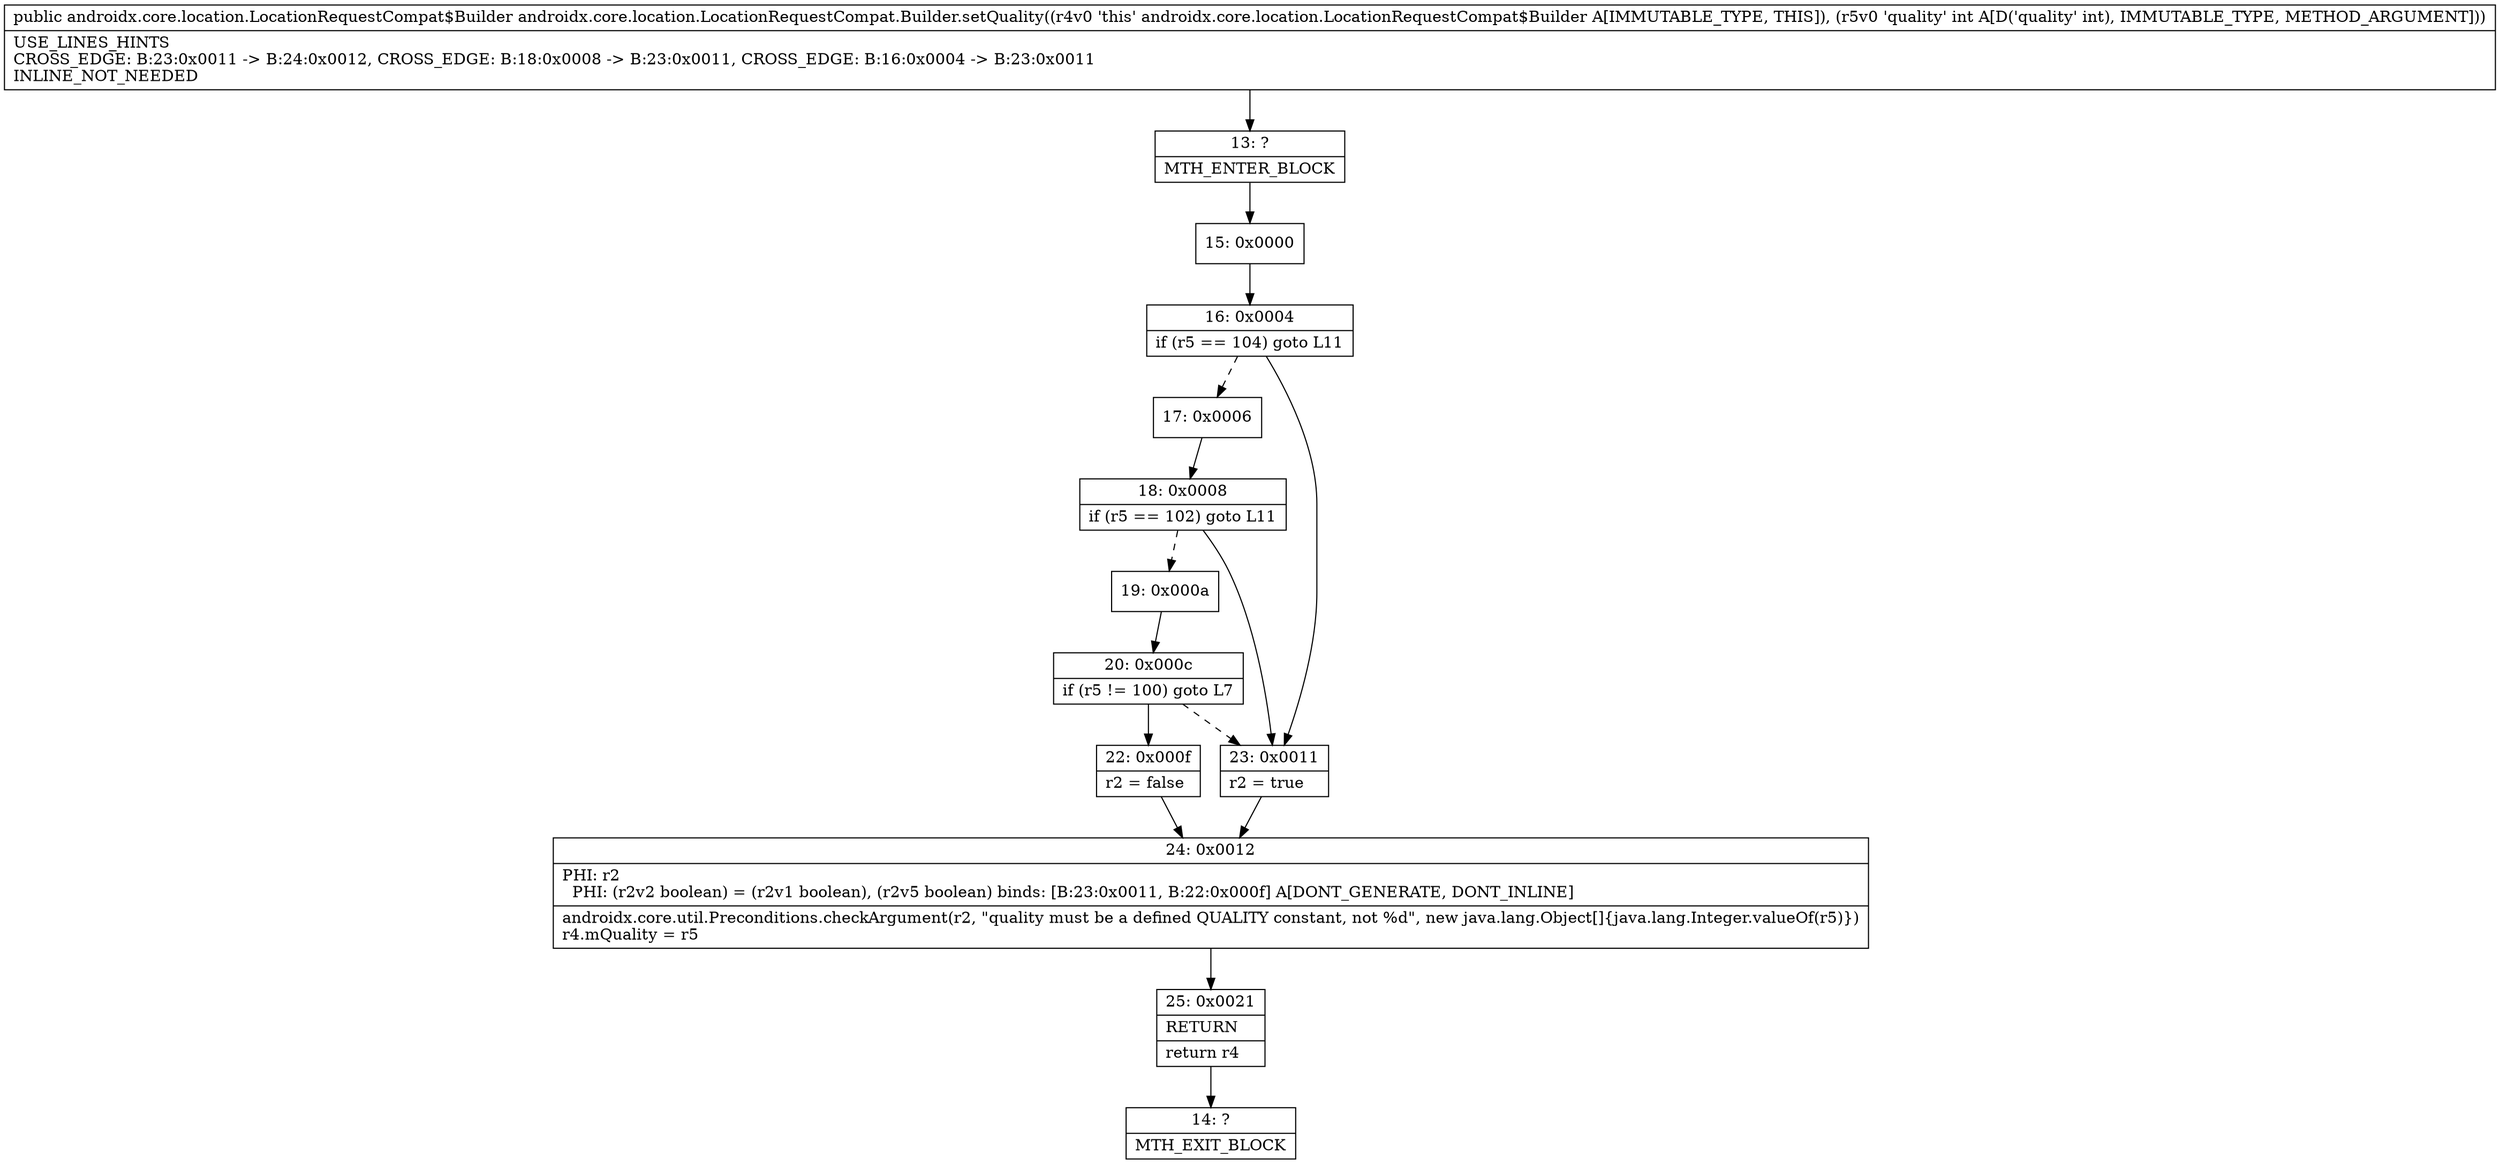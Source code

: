digraph "CFG forandroidx.core.location.LocationRequestCompat.Builder.setQuality(I)Landroidx\/core\/location\/LocationRequestCompat$Builder;" {
Node_13 [shape=record,label="{13\:\ ?|MTH_ENTER_BLOCK\l}"];
Node_15 [shape=record,label="{15\:\ 0x0000}"];
Node_16 [shape=record,label="{16\:\ 0x0004|if (r5 == 104) goto L11\l}"];
Node_17 [shape=record,label="{17\:\ 0x0006}"];
Node_18 [shape=record,label="{18\:\ 0x0008|if (r5 == 102) goto L11\l}"];
Node_19 [shape=record,label="{19\:\ 0x000a}"];
Node_20 [shape=record,label="{20\:\ 0x000c|if (r5 != 100) goto L7\l}"];
Node_22 [shape=record,label="{22\:\ 0x000f|r2 = false\l}"];
Node_24 [shape=record,label="{24\:\ 0x0012|PHI: r2 \l  PHI: (r2v2 boolean) = (r2v1 boolean), (r2v5 boolean) binds: [B:23:0x0011, B:22:0x000f] A[DONT_GENERATE, DONT_INLINE]\l|androidx.core.util.Preconditions.checkArgument(r2, \"quality must be a defined QUALITY constant, not %d\", new java.lang.Object[]\{java.lang.Integer.valueOf(r5)\})\lr4.mQuality = r5\l}"];
Node_25 [shape=record,label="{25\:\ 0x0021|RETURN\l|return r4\l}"];
Node_14 [shape=record,label="{14\:\ ?|MTH_EXIT_BLOCK\l}"];
Node_23 [shape=record,label="{23\:\ 0x0011|r2 = true\l}"];
MethodNode[shape=record,label="{public androidx.core.location.LocationRequestCompat$Builder androidx.core.location.LocationRequestCompat.Builder.setQuality((r4v0 'this' androidx.core.location.LocationRequestCompat$Builder A[IMMUTABLE_TYPE, THIS]), (r5v0 'quality' int A[D('quality' int), IMMUTABLE_TYPE, METHOD_ARGUMENT]))  | USE_LINES_HINTS\lCROSS_EDGE: B:23:0x0011 \-\> B:24:0x0012, CROSS_EDGE: B:18:0x0008 \-\> B:23:0x0011, CROSS_EDGE: B:16:0x0004 \-\> B:23:0x0011\lINLINE_NOT_NEEDED\l}"];
MethodNode -> Node_13;Node_13 -> Node_15;
Node_15 -> Node_16;
Node_16 -> Node_17[style=dashed];
Node_16 -> Node_23;
Node_17 -> Node_18;
Node_18 -> Node_19[style=dashed];
Node_18 -> Node_23;
Node_19 -> Node_20;
Node_20 -> Node_22;
Node_20 -> Node_23[style=dashed];
Node_22 -> Node_24;
Node_24 -> Node_25;
Node_25 -> Node_14;
Node_23 -> Node_24;
}

